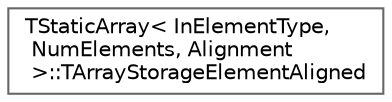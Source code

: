 digraph "Graphical Class Hierarchy"
{
 // INTERACTIVE_SVG=YES
 // LATEX_PDF_SIZE
  bgcolor="transparent";
  edge [fontname=Helvetica,fontsize=10,labelfontname=Helvetica,labelfontsize=10];
  node [fontname=Helvetica,fontsize=10,shape=box,height=0.2,width=0.4];
  rankdir="LR";
  Node0 [id="Node000000",label="TStaticArray\< InElementType,\l NumElements, Alignment\l \>::TArrayStorageElementAligned",height=0.2,width=0.4,color="grey40", fillcolor="white", style="filled",URL="$dc/d9e/structTStaticArray_1_1TArrayStorageElementAligned.html",tooltip=" "];
}
